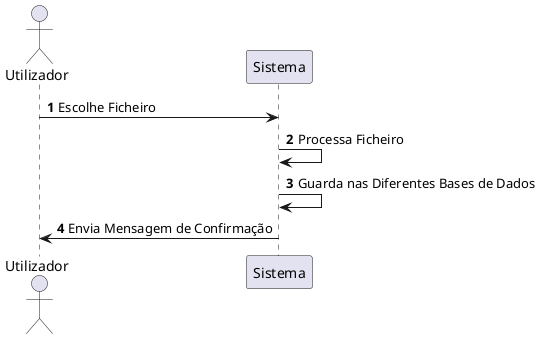 @startuml
'https://plantuml.com/sequence-diagram

autonumber

actor Utilizador
participant Sistema

Utilizador -> Sistema : Escolhe Ficheiro
Sistema -> Sistema : Processa Ficheiro
Sistema -> Sistema : Guarda nas Diferentes Bases de Dados
Sistema -> Utilizador : Envia Mensagem de Confirmação

@enduml